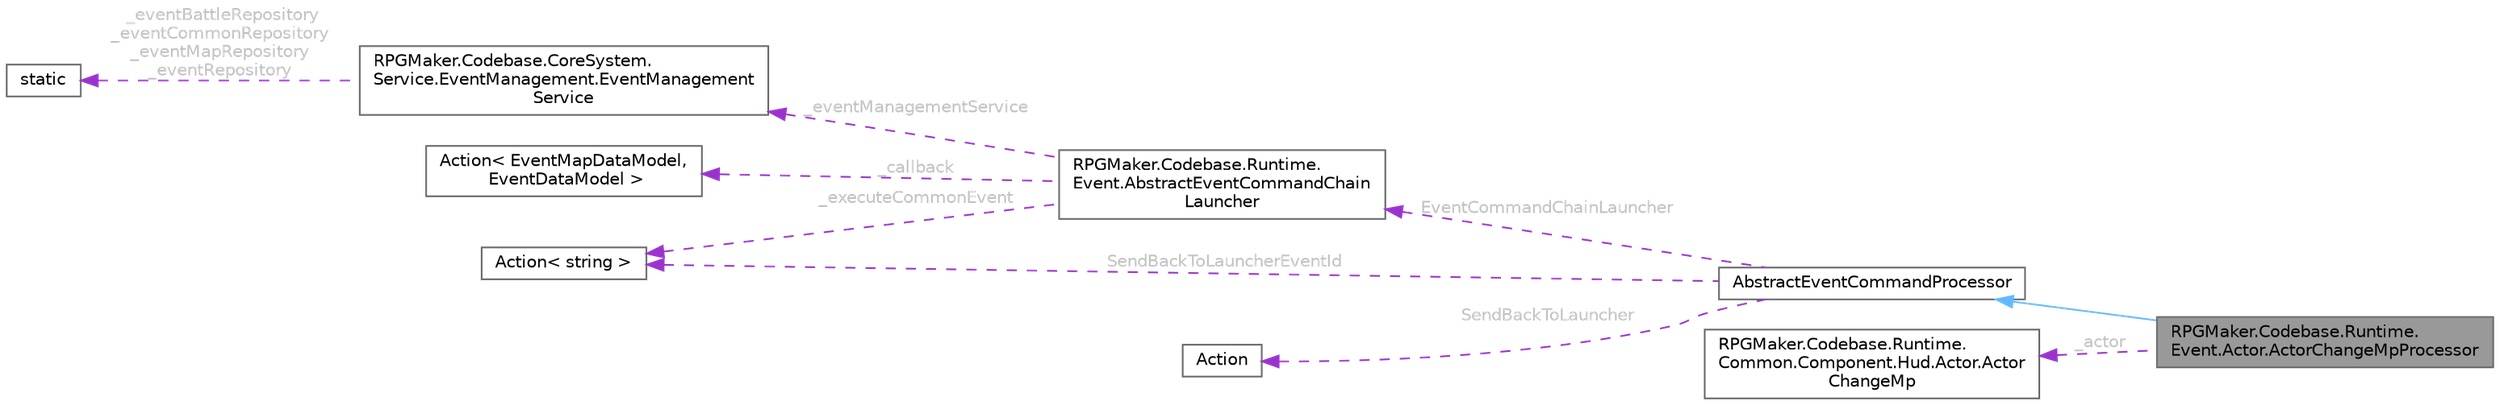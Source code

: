digraph "RPGMaker.Codebase.Runtime.Event.Actor.ActorChangeMpProcessor"
{
 // LATEX_PDF_SIZE
  bgcolor="transparent";
  edge [fontname=Helvetica,fontsize=10,labelfontname=Helvetica,labelfontsize=10];
  node [fontname=Helvetica,fontsize=10,shape=box,height=0.2,width=0.4];
  rankdir="LR";
  Node1 [id="Node000001",label="RPGMaker.Codebase.Runtime.\lEvent.Actor.ActorChangeMpProcessor",height=0.2,width=0.4,color="gray40", fillcolor="grey60", style="filled", fontcolor="black",tooltip="😁 （※翻訳者追記） いわゆるプログラムで言う所の、インストラクション（Instruction；命令）だ。つまりこれは、アクター変更ＭＰ命令"];
  Node2 -> Node1 [id="edge1_Node000001_Node000002",dir="back",color="steelblue1",style="solid",tooltip=" "];
  Node2 [id="Node000002",label="AbstractEventCommandProcessor",height=0.2,width=0.4,color="gray40", fillcolor="white", style="filled",URL="$d9/de5/class_r_p_g_maker_1_1_codebase_1_1_runtime_1_1_event_1_1_abstract_event_command_processor.html",tooltip="😁 （※翻訳者追記） いわゆるプログラムで言う所の、インストラクション（Instruction；命令）だ。その抽象クラス"];
  Node3 -> Node2 [id="edge2_Node000002_Node000003",dir="back",color="darkorchid3",style="dashed",tooltip=" ",label=" EventCommandChainLauncher",fontcolor="grey" ];
  Node3 [id="Node000003",label="RPGMaker.Codebase.Runtime.\lEvent.AbstractEventCommandChain\lLauncher",height=0.2,width=0.4,color="gray40", fillcolor="white", style="filled",URL="$d4/dd0/class_r_p_g_maker_1_1_codebase_1_1_runtime_1_1_event_1_1_abstract_event_command_chain_launcher.html",tooltip="😁 イベントのChainLauncherの基底クラス"];
  Node4 -> Node3 [id="edge3_Node000003_Node000004",dir="back",color="darkorchid3",style="dashed",tooltip=" ",label=" _callback",fontcolor="grey" ];
  Node4 [id="Node000004",label="Action\< EventMapDataModel,\l EventDataModel \>",height=0.2,width=0.4,color="gray40", fillcolor="white", style="filled",tooltip=" "];
  Node5 -> Node3 [id="edge4_Node000003_Node000005",dir="back",color="darkorchid3",style="dashed",tooltip=" ",label=" _executeCommonEvent",fontcolor="grey" ];
  Node5 [id="Node000005",label="Action\< string \>",height=0.2,width=0.4,color="gray40", fillcolor="white", style="filled",tooltip=" "];
  Node6 -> Node3 [id="edge5_Node000003_Node000006",dir="back",color="darkorchid3",style="dashed",tooltip=" ",label=" _eventManagementService",fontcolor="grey" ];
  Node6 [id="Node000006",label="RPGMaker.Codebase.CoreSystem.\lService.EventManagement.EventManagement\lService",height=0.2,width=0.4,color="gray40", fillcolor="white", style="filled",URL="$d5/d7b/class_r_p_g_maker_1_1_codebase_1_1_core_system_1_1_service_1_1_event_management_1_1_event_management_service.html",tooltip="😁 イベント管理サービス"];
  Node7 -> Node6 [id="edge6_Node000006_Node000007",dir="back",color="darkorchid3",style="dashed",tooltip=" ",label=" _eventBattleRepository\n_eventCommonRepository\n_eventMapRepository\n_eventRepository",fontcolor="grey" ];
  Node7 [id="Node000007",label="static",height=0.2,width=0.4,color="gray40", fillcolor="white", style="filled",tooltip=" "];
  Node8 -> Node2 [id="edge7_Node000002_Node000008",dir="back",color="darkorchid3",style="dashed",tooltip=" ",label=" SendBackToLauncher",fontcolor="grey" ];
  Node8 [id="Node000008",label="Action",height=0.2,width=0.4,color="gray40", fillcolor="white", style="filled",tooltip=" "];
  Node5 -> Node2 [id="edge8_Node000002_Node000005",dir="back",color="darkorchid3",style="dashed",tooltip=" ",label=" SendBackToLauncherEventId",fontcolor="grey" ];
  Node9 -> Node1 [id="edge9_Node000001_Node000009",dir="back",color="darkorchid3",style="dashed",tooltip=" ",label=" _actor",fontcolor="grey" ];
  Node9 [id="Node000009",label="RPGMaker.Codebase.Runtime.\lCommon.Component.Hud.Actor.Actor\lChangeMp",height=0.2,width=0.4,color="gray40", fillcolor="white", style="filled",URL="$d4/d9c/class_r_p_g_maker_1_1_codebase_1_1_runtime_1_1_common_1_1_component_1_1_hud_1_1_actor_1_1_actor_change_mp.html",tooltip="😁 役者ＭＰ変更"];
}
